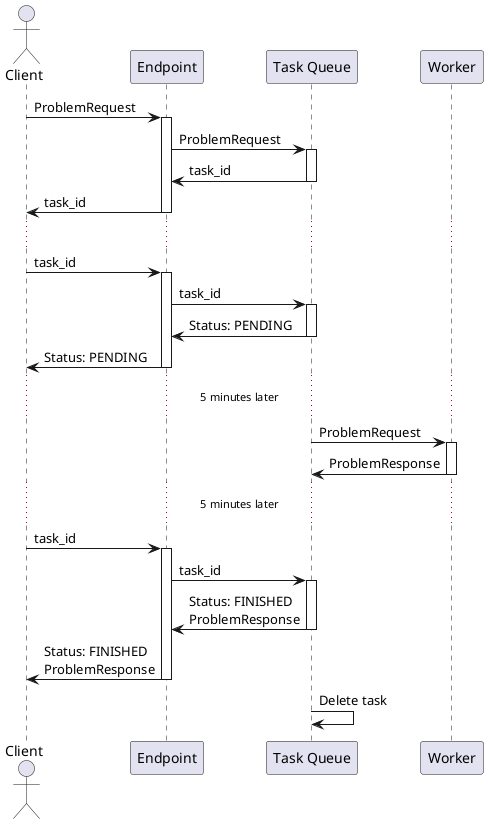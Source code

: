 @startuml
Actor Client

Client -> Endpoint: ProblemRequest
activate Endpoint

Endpoint -> "Task Queue": ProblemRequest
activate "Task Queue"
"Task Queue" -> Endpoint: task_id
deactivate "Task Queue"
Endpoint -> Client: task_id
deactivate Endpoint

...

Client -> Endpoint: task_id
activate Endpoint
Endpoint -> "Task Queue": task_id
activate "Task Queue"
"Task Queue" -> Endpoint: Status: PENDING
deactivate "Task Queue"
Endpoint -> Client: Status: PENDING
deactivate Endpoint

...5 minutes later...

"Task Queue" -> Worker: ProblemRequest
activate Worker
Worker -> "Task Queue": ProblemResponse
deactivate Worker

...5 minutes later...

Client -> Endpoint: task_id
activate Endpoint
Endpoint -> "Task Queue": task_id
activate "Task Queue"
"Task Queue" -> Endpoint: Status: FINISHED\nProblemResponse
deactivate "Task Queue"
Endpoint -> Client: Status: FINISHED\nProblemResponse
deactivate Endpoint
"Task Queue" -> "Task Queue": Delete task

@enduml